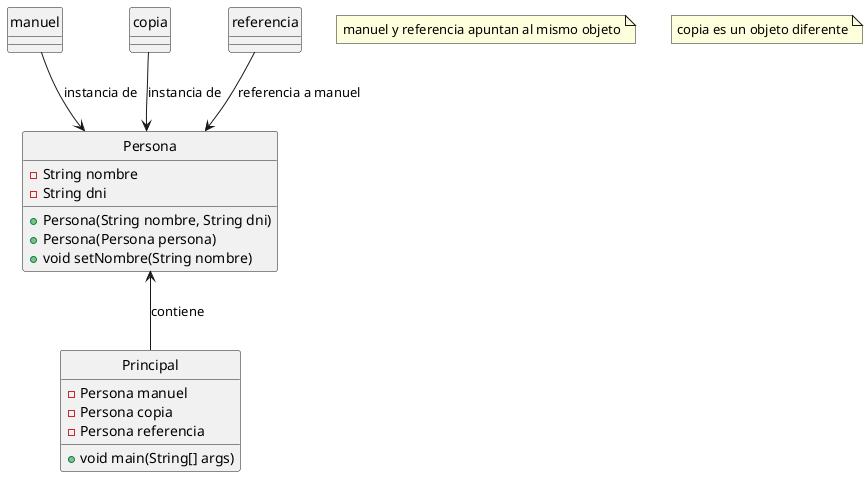 @startuml
hide circle

class Persona {
    -String nombre
    -String dni
    +Persona(String nombre, String dni)
    +Persona(Persona persona)
    +void setNombre(String nombre)
}

class Principal {
    +void main(String[] args)
}

Persona <-- Principal : contiene

Principal : - Persona manuel
Principal : - Persona copia
Principal : - Persona referencia

note "manuel y referencia apuntan al mismo objeto" as N1
note "copia es un objeto diferente" as N2

manuel --> Persona : instancia de
copia --> Persona : instancia de
referencia --> Persona : referencia a manuel

@enduml